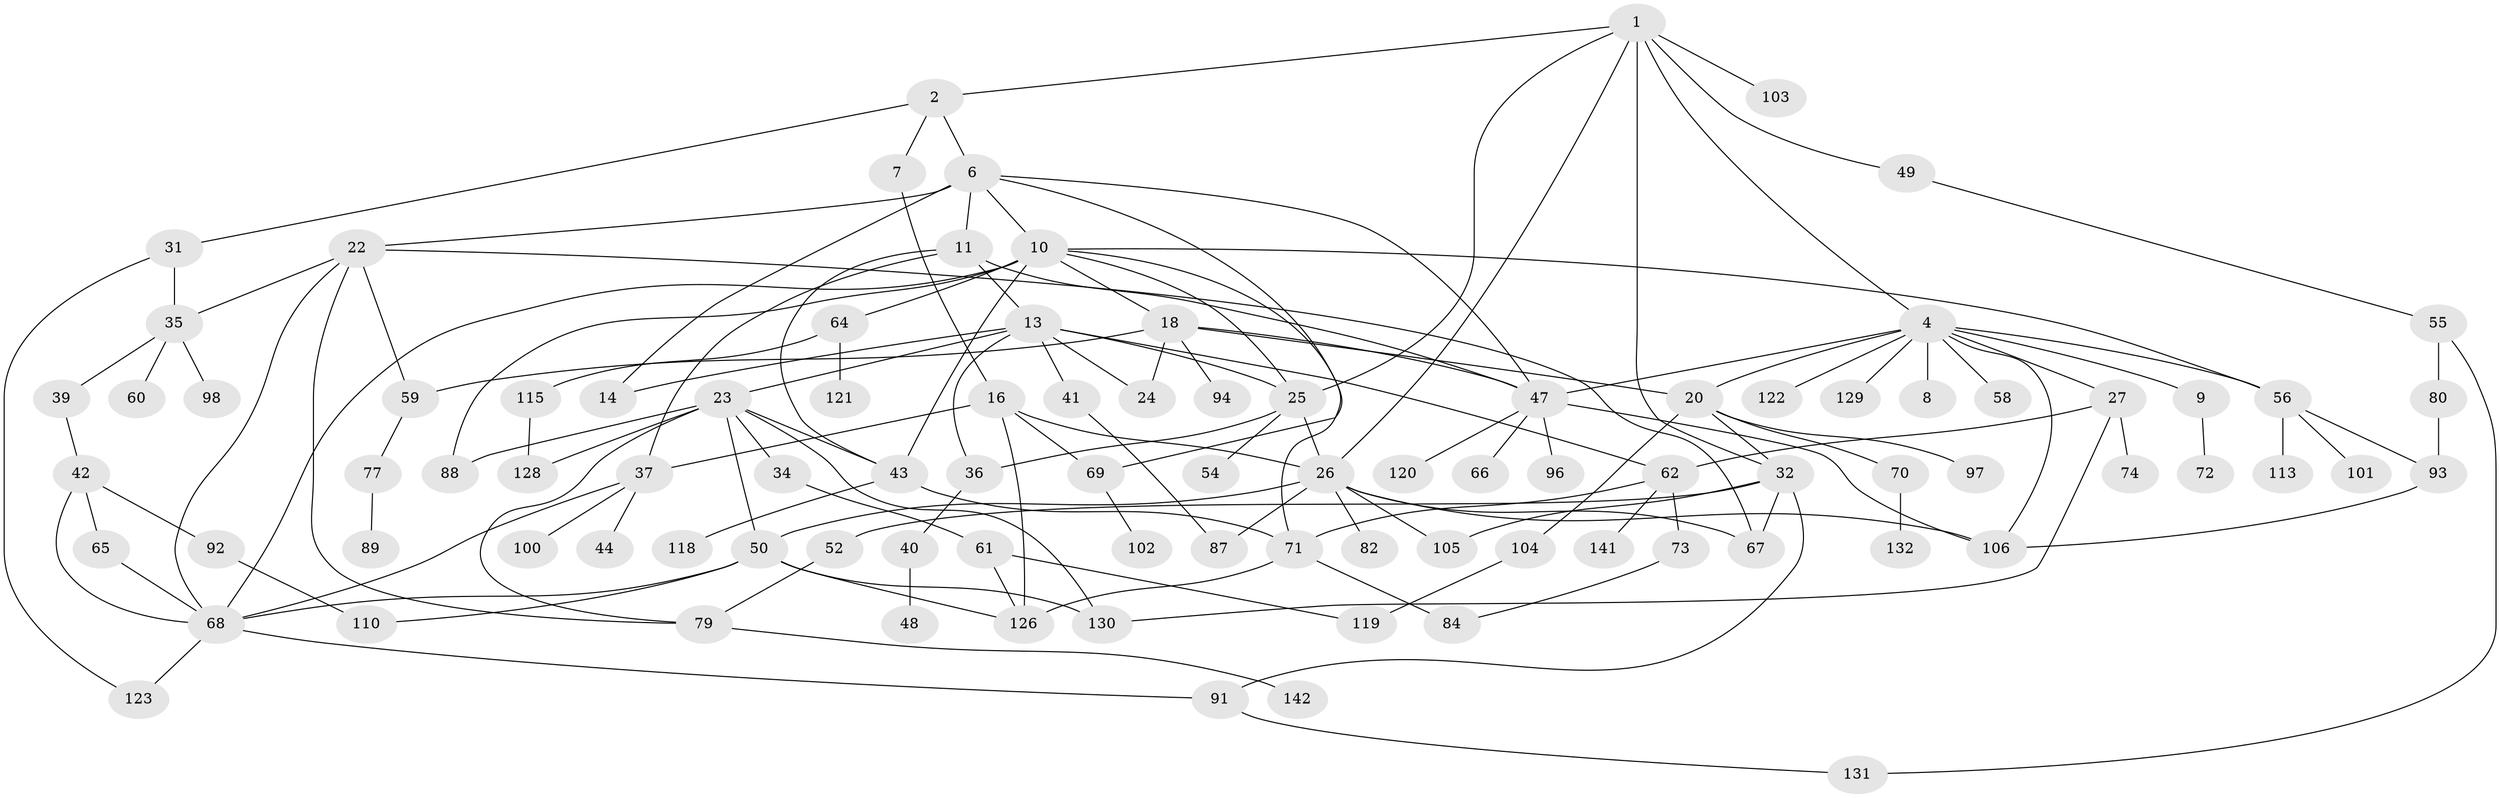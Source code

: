 // original degree distribution, {6: 0.04081632653061224, 3: 0.2108843537414966, 7: 0.027210884353741496, 2: 0.30612244897959184, 1: 0.23809523809523808, 5: 0.08163265306122448, 4: 0.09523809523809523}
// Generated by graph-tools (version 1.1) at 2025/10/02/27/25 16:10:51]
// undirected, 95 vertices, 145 edges
graph export_dot {
graph [start="1"]
  node [color=gray90,style=filled];
  1 [super="+12"];
  2 [super="+3"];
  4 [super="+5"];
  6;
  7;
  8;
  9 [super="+29"];
  10 [super="+28"];
  11 [super="+21"];
  13 [super="+17"];
  14 [super="+15"];
  16 [super="+78"];
  18 [super="+19"];
  20 [super="+46"];
  22 [super="+51"];
  23 [super="+33"];
  24;
  25 [super="+137"];
  26 [super="+63"];
  27 [super="+30"];
  31 [super="+99"];
  32 [super="+45"];
  34;
  35 [super="+38"];
  36 [super="+114"];
  37 [super="+75"];
  39 [super="+107"];
  40 [super="+85"];
  41 [super="+53"];
  42 [super="+57"];
  43 [super="+111"];
  44;
  47 [super="+83"];
  48;
  49;
  50 [super="+117"];
  52;
  54;
  55;
  56 [super="+138"];
  58;
  59 [super="+125"];
  60;
  61;
  62 [super="+86"];
  64 [super="+134"];
  65;
  66;
  67 [super="+112"];
  68 [super="+76"];
  69 [super="+95"];
  70;
  71 [super="+144"];
  72;
  73;
  74;
  77 [super="+81"];
  79 [super="+108"];
  80 [super="+90"];
  82;
  84;
  87;
  88;
  89 [super="+116"];
  91 [super="+133"];
  92;
  93;
  94 [super="+109"];
  96 [super="+143"];
  97;
  98 [super="+124"];
  100;
  101 [super="+145"];
  102;
  103;
  104;
  105 [super="+136"];
  106 [super="+127"];
  110;
  113 [super="+147"];
  115 [super="+135"];
  118;
  119;
  120;
  121;
  122;
  123 [super="+146"];
  126 [super="+140"];
  128 [super="+139"];
  129;
  130;
  131;
  132;
  141;
  142;
  1 -- 2;
  1 -- 4;
  1 -- 32;
  1 -- 49;
  1 -- 25;
  1 -- 26;
  1 -- 103;
  2 -- 6;
  2 -- 7;
  2 -- 31;
  4 -- 9;
  4 -- 56;
  4 -- 58;
  4 -- 122;
  4 -- 47;
  4 -- 129;
  4 -- 20;
  4 -- 8;
  4 -- 27;
  4 -- 106;
  6 -- 10;
  6 -- 11;
  6 -- 22;
  6 -- 14;
  6 -- 47;
  6 -- 69;
  7 -- 16;
  9 -- 72;
  10 -- 18;
  10 -- 64;
  10 -- 68;
  10 -- 71;
  10 -- 88;
  10 -- 25;
  10 -- 56;
  10 -- 43;
  11 -- 13;
  11 -- 43;
  11 -- 37;
  11 -- 47;
  13 -- 14;
  13 -- 62;
  13 -- 36;
  13 -- 23;
  13 -- 24;
  13 -- 25;
  13 -- 41;
  16 -- 69;
  16 -- 37;
  16 -- 126 [weight=2];
  16 -- 26;
  18 -- 94;
  18 -- 47;
  18 -- 24;
  18 -- 59;
  18 -- 20;
  20 -- 70;
  20 -- 32;
  20 -- 104;
  20 -- 97;
  22 -- 35;
  22 -- 68;
  22 -- 59;
  22 -- 79;
  22 -- 67;
  23 -- 128;
  23 -- 34;
  23 -- 130;
  23 -- 50;
  23 -- 88;
  23 -- 79;
  23 -- 43;
  25 -- 36;
  25 -- 54;
  25 -- 26;
  26 -- 82;
  26 -- 105;
  26 -- 67;
  26 -- 87;
  26 -- 50;
  26 -- 106;
  27 -- 74;
  27 -- 130;
  27 -- 62;
  31 -- 123;
  31 -- 35;
  32 -- 67;
  32 -- 91;
  32 -- 105;
  32 -- 52;
  34 -- 61;
  35 -- 98;
  35 -- 60;
  35 -- 39;
  36 -- 40;
  37 -- 44;
  37 -- 68;
  37 -- 100;
  39 -- 42;
  40 -- 48;
  41 -- 87;
  42 -- 68;
  42 -- 65;
  42 -- 92;
  43 -- 118;
  43 -- 71;
  47 -- 66;
  47 -- 96 [weight=2];
  47 -- 120;
  47 -- 106;
  49 -- 55;
  50 -- 110;
  50 -- 68;
  50 -- 130;
  50 -- 126;
  52 -- 79;
  55 -- 80;
  55 -- 131;
  56 -- 101;
  56 -- 113;
  56 -- 93;
  59 -- 77;
  61 -- 119;
  61 -- 126;
  62 -- 73;
  62 -- 71;
  62 -- 141;
  64 -- 115;
  64 -- 121;
  65 -- 68;
  68 -- 123;
  68 -- 91;
  69 -- 102;
  70 -- 132;
  71 -- 84;
  71 -- 126;
  73 -- 84;
  77 -- 89;
  79 -- 142;
  80 -- 93;
  91 -- 131;
  92 -- 110;
  93 -- 106;
  104 -- 119;
  115 -- 128;
}
